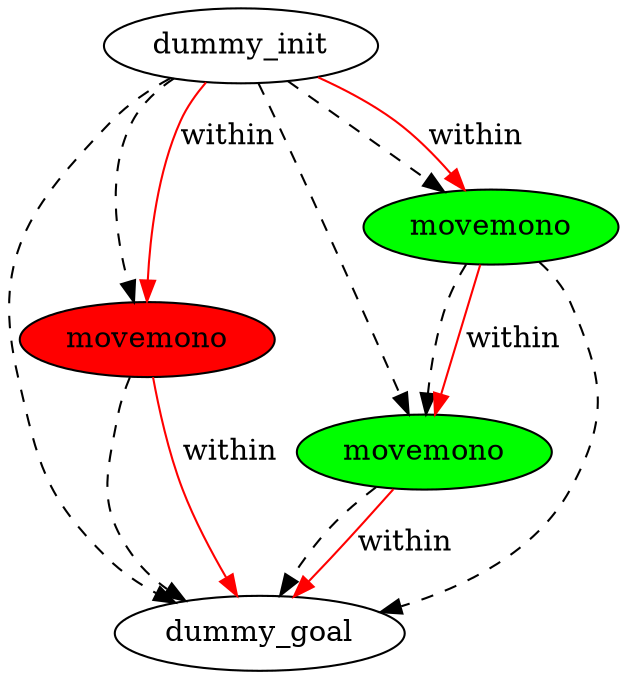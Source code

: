 digraph {
	"1261d860-18e2-75e8-6cc4-83c1977cfd5c" [label=dummy_init fillcolor=white style=filled]
	"aa966a34-c274-8e38-e65a-69b9e695e61b" [label=dummy_goal fillcolor=white style=filled]
	"ca738a6a-d1d6-9281-9823-0f3c60acf625" [label=movemono fillcolor=green style=filled]
	"ab22b240-c50b-73fd-549b-368297b5d537" [label=movemono fillcolor=red style=filled]
	"0c86aade-5911-389e-cce9-8ef85eb05064" [label=movemono fillcolor=green style=filled]
	"1261d860-18e2-75e8-6cc4-83c1977cfd5c" -> "ca738a6a-d1d6-9281-9823-0f3c60acf625" [color=black style=dashed]
	"ab22b240-c50b-73fd-549b-368297b5d537" -> "aa966a34-c274-8e38-e65a-69b9e695e61b" [color=black style=dashed]
	"1261d860-18e2-75e8-6cc4-83c1977cfd5c" -> "ab22b240-c50b-73fd-549b-368297b5d537" [color=black style=dashed]
	"1261d860-18e2-75e8-6cc4-83c1977cfd5c" -> "aa966a34-c274-8e38-e65a-69b9e695e61b" [color=black style=dashed]
	"ca738a6a-d1d6-9281-9823-0f3c60acf625" -> "aa966a34-c274-8e38-e65a-69b9e695e61b" [color=black style=dashed]
	"0c86aade-5911-389e-cce9-8ef85eb05064" -> "aa966a34-c274-8e38-e65a-69b9e695e61b" [color=black style=dashed]
	"1261d860-18e2-75e8-6cc4-83c1977cfd5c" -> "0c86aade-5911-389e-cce9-8ef85eb05064" [color=black style=dashed]
	"0c86aade-5911-389e-cce9-8ef85eb05064" -> "ca738a6a-d1d6-9281-9823-0f3c60acf625" [color=black style=dashed]
	"1261d860-18e2-75e8-6cc4-83c1977cfd5c" -> "ab22b240-c50b-73fd-549b-368297b5d537" [label=within color=red]
	"0c86aade-5911-389e-cce9-8ef85eb05064" -> "ca738a6a-d1d6-9281-9823-0f3c60acf625" [label=within color=red]
	"1261d860-18e2-75e8-6cc4-83c1977cfd5c" -> "0c86aade-5911-389e-cce9-8ef85eb05064" [label=within color=red]
	"ca738a6a-d1d6-9281-9823-0f3c60acf625" -> "aa966a34-c274-8e38-e65a-69b9e695e61b" [label=within color=red]
	"ab22b240-c50b-73fd-549b-368297b5d537" -> "aa966a34-c274-8e38-e65a-69b9e695e61b" [label=within color=red]
}
